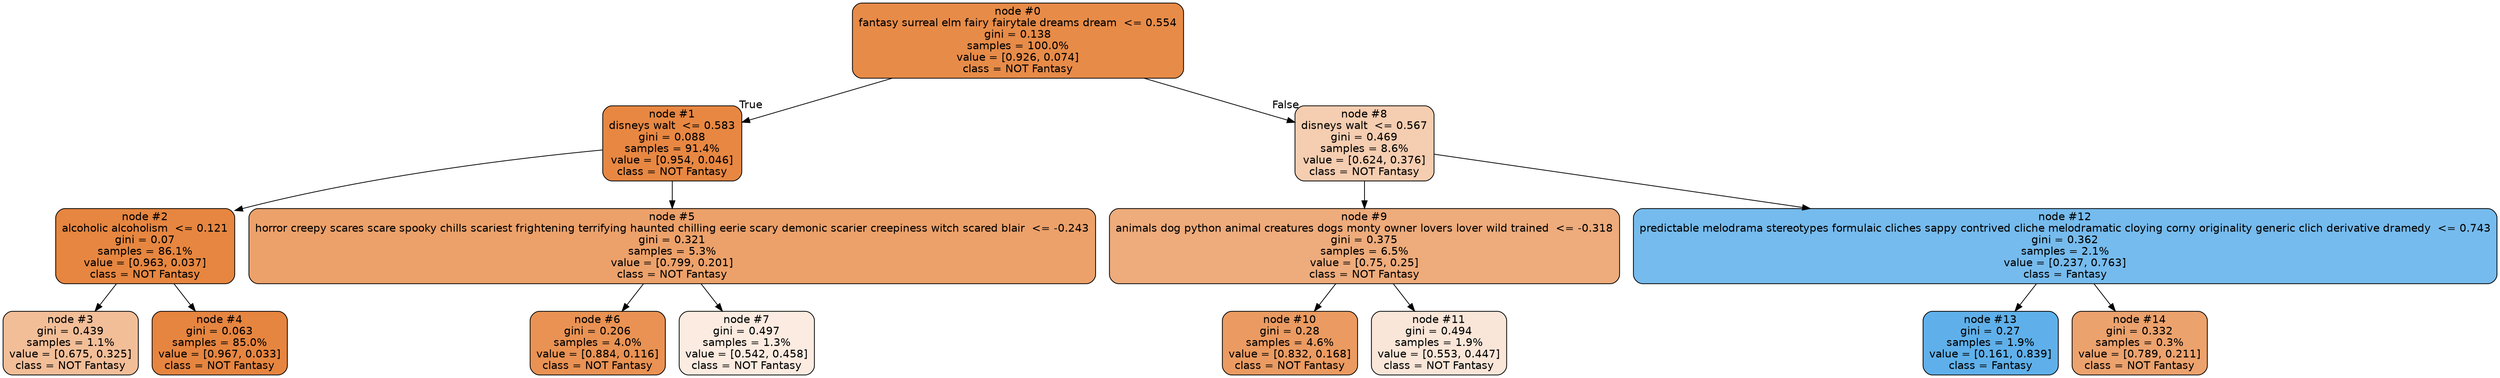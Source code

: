 digraph Tree {
node [shape=box, style="filled, rounded", color="black", fontname=helvetica] ;
edge [fontname=helvetica] ;
0 [label="node #0\nfantasy surreal elm fairy fairytale dreams dream  <= 0.554\ngini = 0.138\nsamples = 100.0%\nvalue = [0.926, 0.074]\nclass = NOT Fantasy", fillcolor="#e58139eb"] ;
1 [label="node #1\ndisneys walt  <= 0.583\ngini = 0.088\nsamples = 91.4%\nvalue = [0.954, 0.046]\nclass = NOT Fantasy", fillcolor="#e58139f3"] ;
0 -> 1 [labeldistance=2.5, labelangle=45, headlabel="True"] ;
2 [label="node #2\nalcoholic alcoholism  <= 0.121\ngini = 0.07\nsamples = 86.1%\nvalue = [0.963, 0.037]\nclass = NOT Fantasy", fillcolor="#e58139f5"] ;
1 -> 2 ;
3 [label="node #3\ngini = 0.439\nsamples = 1.1%\nvalue = [0.675, 0.325]\nclass = NOT Fantasy", fillcolor="#e5813984"] ;
2 -> 3 ;
4 [label="node #4\ngini = 0.063\nsamples = 85.0%\nvalue = [0.967, 0.033]\nclass = NOT Fantasy", fillcolor="#e58139f6"] ;
2 -> 4 ;
5 [label="node #5\nhorror creepy scares scare spooky chills scariest frightening terrifying haunted chilling eerie scary demonic scarier creepiness witch scared blair  <= -0.243\ngini = 0.321\nsamples = 5.3%\nvalue = [0.799, 0.201]\nclass = NOT Fantasy", fillcolor="#e58139bf"] ;
1 -> 5 ;
6 [label="node #6\ngini = 0.206\nsamples = 4.0%\nvalue = [0.884, 0.116]\nclass = NOT Fantasy", fillcolor="#e58139dd"] ;
5 -> 6 ;
7 [label="node #7\ngini = 0.497\nsamples = 1.3%\nvalue = [0.542, 0.458]\nclass = NOT Fantasy", fillcolor="#e5813927"] ;
5 -> 7 ;
8 [label="node #8\ndisneys walt  <= 0.567\ngini = 0.469\nsamples = 8.6%\nvalue = [0.624, 0.376]\nclass = NOT Fantasy", fillcolor="#e5813965"] ;
0 -> 8 [labeldistance=2.5, labelangle=-45, headlabel="False"] ;
9 [label="node #9\nanimals dog python animal creatures dogs monty owner lovers lover wild trained  <= -0.318\ngini = 0.375\nsamples = 6.5%\nvalue = [0.75, 0.25]\nclass = NOT Fantasy", fillcolor="#e58139aa"] ;
8 -> 9 ;
10 [label="node #10\ngini = 0.28\nsamples = 4.6%\nvalue = [0.832, 0.168]\nclass = NOT Fantasy", fillcolor="#e58139cb"] ;
9 -> 10 ;
11 [label="node #11\ngini = 0.494\nsamples = 1.9%\nvalue = [0.553, 0.447]\nclass = NOT Fantasy", fillcolor="#e5813931"] ;
9 -> 11 ;
12 [label="node #12\npredictable melodrama stereotypes formulaic cliches sappy contrived cliche melodramatic cloying corny originality generic clich derivative dramedy  <= 0.743\ngini = 0.362\nsamples = 2.1%\nvalue = [0.237, 0.763]\nclass = Fantasy", fillcolor="#399de5b0"] ;
8 -> 12 ;
13 [label="node #13\ngini = 0.27\nsamples = 1.9%\nvalue = [0.161, 0.839]\nclass = Fantasy", fillcolor="#399de5ce"] ;
12 -> 13 ;
14 [label="node #14\ngini = 0.332\nsamples = 0.3%\nvalue = [0.789, 0.211]\nclass = NOT Fantasy", fillcolor="#e58139bb"] ;
12 -> 14 ;
}